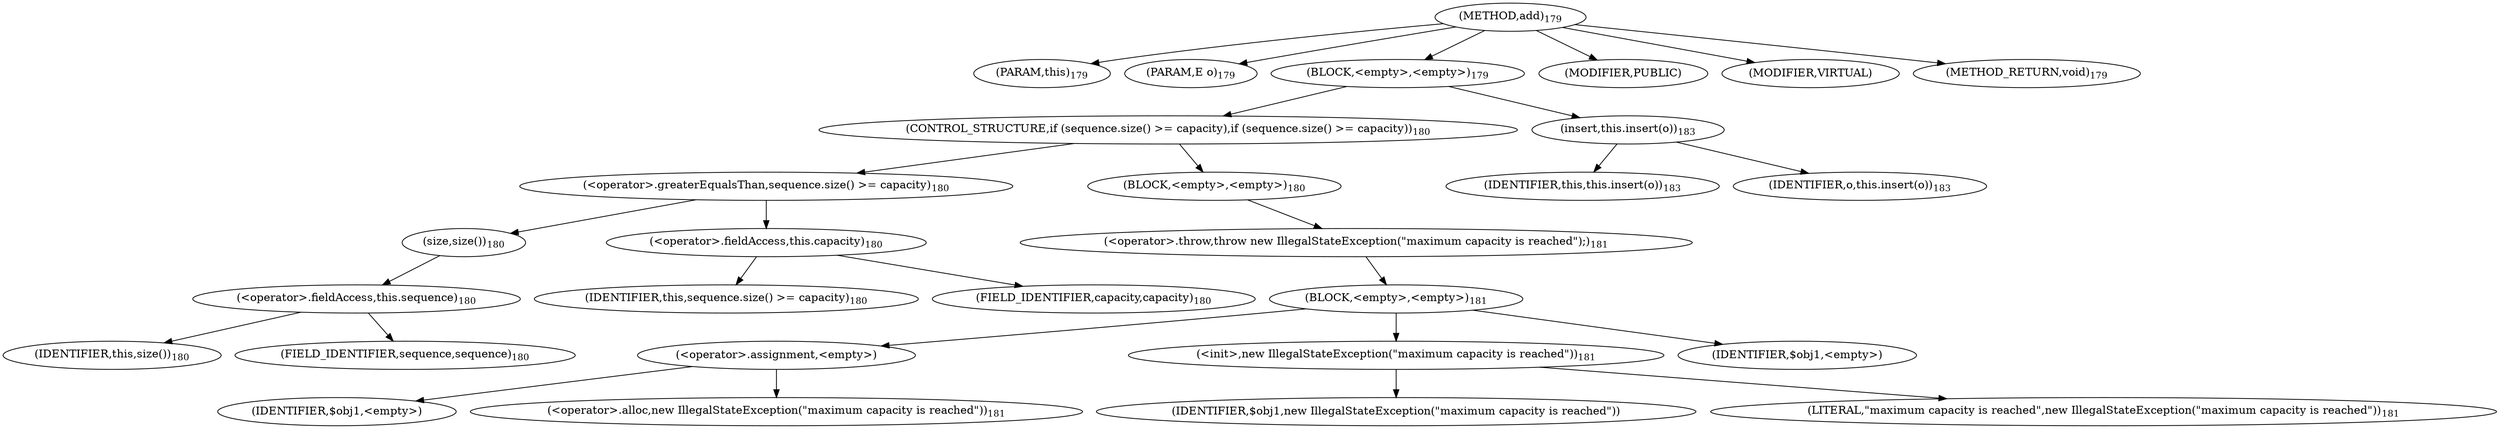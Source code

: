 digraph "add" {  
"192" [label = <(METHOD,add)<SUB>179</SUB>> ]
"21" [label = <(PARAM,this)<SUB>179</SUB>> ]
"193" [label = <(PARAM,E o)<SUB>179</SUB>> ]
"194" [label = <(BLOCK,&lt;empty&gt;,&lt;empty&gt;)<SUB>179</SUB>> ]
"195" [label = <(CONTROL_STRUCTURE,if (sequence.size() &gt;= capacity),if (sequence.size() &gt;= capacity))<SUB>180</SUB>> ]
"196" [label = <(&lt;operator&gt;.greaterEqualsThan,sequence.size() &gt;= capacity)<SUB>180</SUB>> ]
"197" [label = <(size,size())<SUB>180</SUB>> ]
"198" [label = <(&lt;operator&gt;.fieldAccess,this.sequence)<SUB>180</SUB>> ]
"199" [label = <(IDENTIFIER,this,size())<SUB>180</SUB>> ]
"200" [label = <(FIELD_IDENTIFIER,sequence,sequence)<SUB>180</SUB>> ]
"201" [label = <(&lt;operator&gt;.fieldAccess,this.capacity)<SUB>180</SUB>> ]
"202" [label = <(IDENTIFIER,this,sequence.size() &gt;= capacity)<SUB>180</SUB>> ]
"203" [label = <(FIELD_IDENTIFIER,capacity,capacity)<SUB>180</SUB>> ]
"204" [label = <(BLOCK,&lt;empty&gt;,&lt;empty&gt;)<SUB>180</SUB>> ]
"205" [label = <(&lt;operator&gt;.throw,throw new IllegalStateException(&quot;maximum capacity is reached&quot;);)<SUB>181</SUB>> ]
"206" [label = <(BLOCK,&lt;empty&gt;,&lt;empty&gt;)<SUB>181</SUB>> ]
"207" [label = <(&lt;operator&gt;.assignment,&lt;empty&gt;)> ]
"208" [label = <(IDENTIFIER,$obj1,&lt;empty&gt;)> ]
"209" [label = <(&lt;operator&gt;.alloc,new IllegalStateException(&quot;maximum capacity is reached&quot;))<SUB>181</SUB>> ]
"210" [label = <(&lt;init&gt;,new IllegalStateException(&quot;maximum capacity is reached&quot;))<SUB>181</SUB>> ]
"211" [label = <(IDENTIFIER,$obj1,new IllegalStateException(&quot;maximum capacity is reached&quot;))> ]
"212" [label = <(LITERAL,&quot;maximum capacity is reached&quot;,new IllegalStateException(&quot;maximum capacity is reached&quot;))<SUB>181</SUB>> ]
"213" [label = <(IDENTIFIER,$obj1,&lt;empty&gt;)> ]
"214" [label = <(insert,this.insert(o))<SUB>183</SUB>> ]
"20" [label = <(IDENTIFIER,this,this.insert(o))<SUB>183</SUB>> ]
"215" [label = <(IDENTIFIER,o,this.insert(o))<SUB>183</SUB>> ]
"216" [label = <(MODIFIER,PUBLIC)> ]
"217" [label = <(MODIFIER,VIRTUAL)> ]
"218" [label = <(METHOD_RETURN,void)<SUB>179</SUB>> ]
  "192" -> "21" 
  "192" -> "193" 
  "192" -> "194" 
  "192" -> "216" 
  "192" -> "217" 
  "192" -> "218" 
  "194" -> "195" 
  "194" -> "214" 
  "195" -> "196" 
  "195" -> "204" 
  "196" -> "197" 
  "196" -> "201" 
  "197" -> "198" 
  "198" -> "199" 
  "198" -> "200" 
  "201" -> "202" 
  "201" -> "203" 
  "204" -> "205" 
  "205" -> "206" 
  "206" -> "207" 
  "206" -> "210" 
  "206" -> "213" 
  "207" -> "208" 
  "207" -> "209" 
  "210" -> "211" 
  "210" -> "212" 
  "214" -> "20" 
  "214" -> "215" 
}
